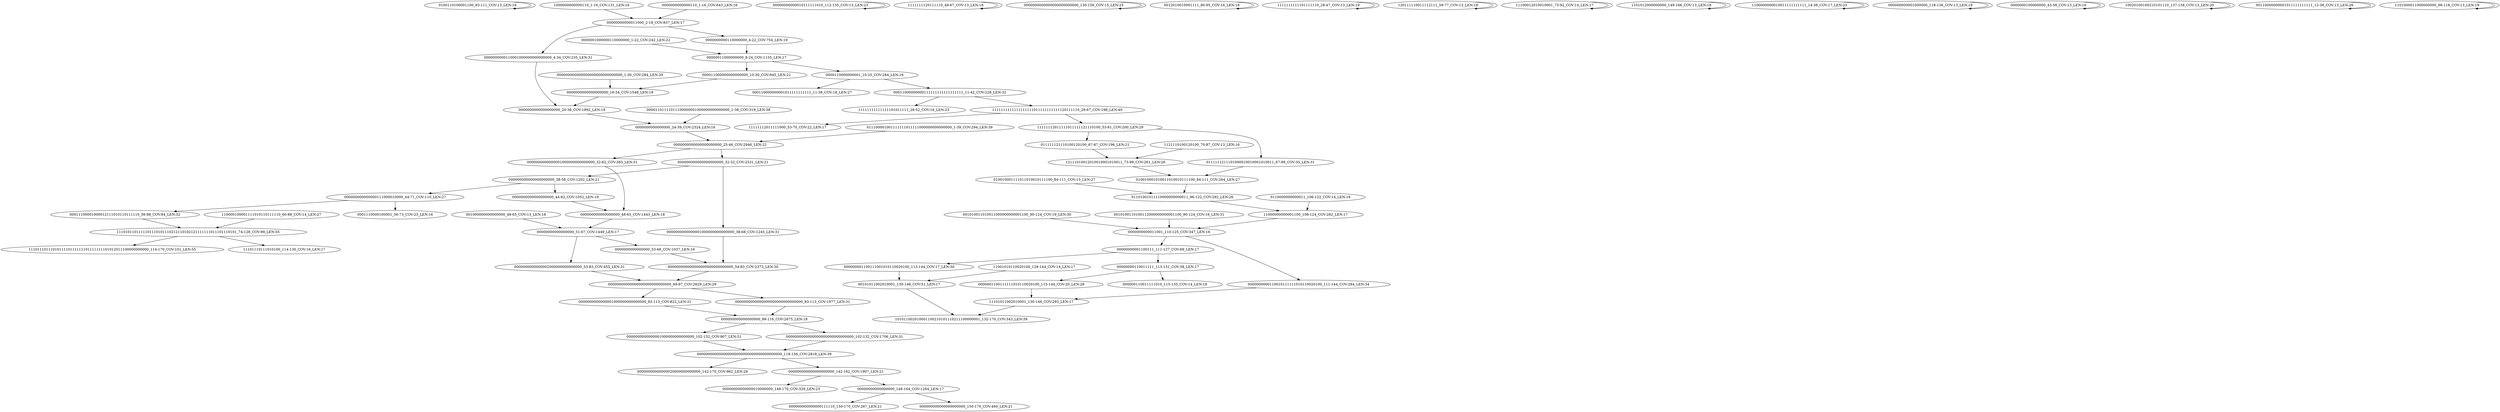 digraph G {
    "0100110100001100_93-111_COV:13_LEN:16" -> "0100110100001100_93-111_COV:13_LEN:16";
    "0000000000000001000000000000000_102-132_COV:907_LEN:31" -> "000000000000000000000000000000000000000_118-156_COV:2818_LEN:39";
    "110000100001111010110111110_60-88_COV:14_LEN:27" -> "1110101101111101110101110212110102121111111011101110101_74-128_COV:99_LEN:55";
    "00000000000000000_51-67_COV:1449_LEN:17" -> "0000000000000000_53-68_COV:1037_LEN:16";
    "00000000000000000_51-67_COV:1449_LEN:17" -> "0000000000000002000000000000000_53-83_COV:455_LEN:31";
    "000000001100111001010110020100_113-144_COV:17_LEN:30" -> "00101011002010001_130-146_COV:51_LEN:17";
    "00000000000010111111010_112-135_COV:13_LEN:23" -> "00000000000010111111010_112-135_COV:13_LEN:23";
    "010010001111011010010111100_84-111_COV:15_LEN:27" -> "01101001011110000000000011_96-122_COV:292_LEN:26";
    "000011000000000000000_10-30_COV:945_LEN:21" -> "0000000000000000000_16-34_COV:1548_LEN:19";
    "1111111120111110_49-67_COV:13_LEN:16" -> "1111111120111110_49-67_COV:13_LEN:16";
    "00011000000000111111111111111111_11-42_COV:228_LEN:32" -> "11111111111111101011111_28-52_COV:16_LEN:23";
    "00011000000000111111111111111111_11-42_COV:228_LEN:32" -> "1111111111111111111011111111111120111110_28-67_COV:198_LEN:40";
    "11101011002010001_130-146_COV:293_LEN:17" -> "101011002010001100210101110211100000001_132-170_COV:343_LEN:39";
    "00000000110011111_113-131_COV:38_LEN:17" -> "0000001100111111010110020100_115-144_COV:20_LEN:28";
    "00000000110011111_113-131_COV:38_LEN:17" -> "000000110011111010_115-135_COV:14_LEN:18";
    "000000000000000000000000000000000000000_118-156_COV:2818_LEN:39" -> "00000000000000020000000000000_142-170_COV:962_LEN:29";
    "000000000000000000000000000000000000000_118-156_COV:2818_LEN:39" -> "000000000000000000000_142-162_COV:1907_LEN:21";
    "001000000000000000_48-65_COV:13_LEN:18" -> "00000000000000000_51-67_COV:1449_LEN:17";
    "0000000000000000000000000_130-156_COV:15_LEN:25" -> "0000000000000000000000000_130-156_COV:15_LEN:25";
    "0012010010001111_80-95_COV:16_LEN:16" -> "0012010010001111_80-95_COV:16_LEN:16";
    "1000000000000110_1-16_COV:131_LEN:16" -> "00000000000011000_2-18_COV:837_LEN:17";
    "1111111111101111110_28-47_COV:13_LEN:19" -> "1111111111101111110_28-47_COV:13_LEN:19";
    "00000000001100111_111-127_COV:69_LEN:17" -> "000000001100111001010110020100_113-144_COV:17_LEN:30";
    "00000000001100111_111-127_COV:69_LEN:17" -> "00000000110011111_113-131_COV:38_LEN:17";
    "010010001010011010010111100_84-111_COV:264_LEN:27" -> "01101001011110000000000011_96-122_COV:292_LEN:26";
    "12111010012010010001010011_73-99_COV:261_LEN:26" -> "010010001010011010010111100_84-111_COV:264_LEN:27";
    "0000000000000000000000000000000_102-132_COV:1706_LEN:31" -> "000000000000000000000000000000000000000_118-156_COV:2818_LEN:39";
    "120111110011112111_59-77_COV:13_LEN:18" -> "120111110011112111_59-77_COV:13_LEN:18";
    "000000000000000000000000000000_54-83_COV:2373_LEN:30" -> "00000000000000000000000000000_69-97_COV:2629_LEN:29";
    "0000000000000001000000000000000_32-62_COV:383_LEN:31" -> "000000000000000000_48-65_COV:1443_LEN:18";
    "0111111211101000010010001010011_67-99_COV:35_LEN:31" -> "010010001010011010010111100_84-111_COV:264_LEN:27";
    "0000000000000001000000000000000_38-68_COV:1245_LEN:31" -> "000000000000000000000000000000_54-83_COV:2373_LEN:30";
    "0000000000000000_53-68_COV:1037_LEN:16" -> "000000000000000000000000000000_54-83_COV:2373_LEN:30";
    "0010100110100112000000000001100_90-124_COV:16_LEN:31" -> "0000000000011001_110-125_COV:347_LEN:16";
    "0000001100111111010110020100_115-144_COV:20_LEN:28" -> "11101011002010001_130-146_COV:293_LEN:17";
    "1121110100120100_70-87_COV:13_LEN:16" -> "12111010012010010001010011_73-99_COV:261_LEN:26";
    "11100012010010001_75-92_COV:14_LEN:17" -> "11100012010010001_75-92_COV:14_LEN:17";
    "000000000000000000000_38-58_COV:1202_LEN:21" -> "0000000000000000000_44-62_COV:1052_LEN:19";
    "000000000000000000000_38-58_COV:1202_LEN:21" -> "000000000000000111000010000_44-71_COV:110_LEN:27";
    "00101011002010001_130-146_COV:51_LEN:17" -> "101011002010001100210101110211100000001_132-170_COV:343_LEN:39";
    "00000000000011000_2-18_COV:837_LEN:17" -> "0000000000110000000_4-22_COV:754_LEN:19";
    "00000000000011000_2-18_COV:837_LEN:17" -> "0000000000110001000000000000000_4-34_COV:235_LEN:31";
    "0000001000000110000000_1-22_COV:242_LEN:22" -> "00000011000000000_8-24_COV:1155_LEN:17";
    "0000000000000000_24-39_COV:2324_LEN:16" -> "0000000000000000000000_25-46_COV:2946_LEN:22";
    "000000000000000000_48-65_COV:1443_LEN:18" -> "00000000000000000_51-67_COV:1449_LEN:17";
    "0000000000000000000_20-38_COV:1892_LEN:19" -> "0000000000000000_24-39_COV:2324_LEN:16";
    "0000000000000000000000_25-46_COV:2946_LEN:22" -> "0000000000000001000000000000000_32-62_COV:383_LEN:31";
    "0000000000000000000000_25-46_COV:2946_LEN:22" -> "000000000000000000000_32-52_COV:2531_LEN:21";
    "0000000000110000000_4-22_COV:754_LEN:19" -> "00000011000000000_8-24_COV:1155_LEN:17";
    "0000000000000110_1-16_COV:643_LEN:16" -> "00000000000011000_2-18_COV:837_LEN:17";
    "0000000000000002000000000000000_53-83_COV:455_LEN:31" -> "00000000000000000000000000000_69-97_COV:2629_LEN:29";
    "0000000000110001000000000000000_4-34_COV:235_LEN:31" -> "0000000000000000000_20-38_COV:1892_LEN:19";
    "0000110000000001_10-25_COV:284_LEN:16" -> "00011000000000111111111111111111_11-42_COV:228_LEN:32";
    "0000110000000001_10-25_COV:284_LEN:16" -> "000110000000001011111111111_11-38_COV:18_LEN:27";
    "11111112011111011111121110100_53-81_COV:200_LEN:29" -> "0111111211101000010010001010011_67-99_COV:35_LEN:31";
    "11111112011111011111121110100_53-81_COV:200_LEN:29" -> "011111121110100120100_67-87_COV:196_LEN:21";
    "1101012000000000_149-166_COV:13_LEN:16" -> "1101012000000000_149-166_COV:13_LEN:16";
    "00000011000000000_8-24_COV:1155_LEN:17" -> "000011000000000000000_10-30_COV:945_LEN:21";
    "00000011000000000_8-24_COV:1155_LEN:17" -> "0000110000000001_10-25_COV:284_LEN:16";
    "1100000000010011111111111_14-38_COV:17_LEN:25" -> "1100000000010011111111111_14-38_COV:17_LEN:25";
    "000000000001000000_118-136_COV:13_LEN:18" -> "000000000001000000_118-136_COV:13_LEN:18";
    "000000000000000000_99-116_COV:2675_LEN:18" -> "0000000000000001000000000000000_102-132_COV:907_LEN:31";
    "000000000000000000_99-116_COV:2675_LEN:18" -> "0000000000000000000000000000000_102-132_COV:1706_LEN:31";
    "00000000000000000000000000000_69-97_COV:2629_LEN:29" -> "0000000000000001000000000000000_83-113_COV:822_LEN:31";
    "00000000000000000000000000000_69-97_COV:2629_LEN:29" -> "0000000000000000000000000000000_83-113_COV:1977_LEN:31";
    "0000000000000001000000000000000_83-113_COV:822_LEN:31" -> "000000000000000000_99-116_COV:2675_LEN:18";
    "011100001001111111011111000000000000000_1-39_COV:294_LEN:39" -> "0000000000000000000000_25-46_COV:2946_LEN:22";
    "0000000000000000000000000000000_83-113_COV:1977_LEN:31" -> "000000000000000000_99-116_COV:2675_LEN:18";
    "000000000000000000000_32-52_COV:2531_LEN:21" -> "0000000000000001000000000000000_38-68_COV:1245_LEN:31";
    "000000000000000000000_32-52_COV:2531_LEN:21" -> "000000000000000000000_38-58_COV:1202_LEN:21";
    "001010011010011000000000001100_90-124_COV:19_LEN:30" -> "0000000000011001_110-125_COV:347_LEN:16";
    "0000000100000000_43-58_COV:13_LEN:16" -> "0000000100000000_43-58_COV:13_LEN:16";
    "000000000000000000000000000000_1-30_COV:284_LEN:30" -> "0000000000000000000_16-34_COV:1548_LEN:19";
    "0000000000110010111111010110020100_111-144_COV:284_LEN:34" -> "11101011002010001_130-146_COV:293_LEN:17";
    "10020100100210101110_137-158_COV:13_LEN:20" -> "10020100100210101110_137-158_COV:13_LEN:20";
    "00110000000001011111111111_12-38_COV:13_LEN:26" -> "00110000000001011111111111_12-38_COV:13_LEN:26";
    "0110000000000011_106-122_COV:14_LEN:16" -> "11000000000001100_108-124_COV:282_LEN:17";
    "00011100001000012111010110111110_56-88_COV:84_LEN:32" -> "1110101101111101110101110212110102121111111011101110101_74-128_COV:99_LEN:55";
    "00001101111011100000001000000000000000_1-38_COV:319_LEN:38" -> "0000000000000000_24-39_COV:2324_LEN:16";
    "000000000000000000000_142-162_COV:1907_LEN:21" -> "00000000000000010000000_148-170_COV:329_LEN:23";
    "000000000000000000000_142-162_COV:1907_LEN:21" -> "00000000000000000_148-164_COV:1264_LEN:17";
    "0000000000000000000_44-62_COV:1052_LEN:19" -> "000000000000000000_48-65_COV:1443_LEN:18";
    "11000000000001100_108-124_COV:282_LEN:17" -> "0000000000011001_110-125_COV:347_LEN:16";
    "011111121110100120100_67-87_COV:196_LEN:21" -> "12111010012010010001010011_73-99_COV:261_LEN:26";
    "01101001011110000000000011_96-122_COV:292_LEN:26" -> "11000000000001100_108-124_COV:282_LEN:17";
    "000000000000000111000010000_44-71_COV:110_LEN:27" -> "0001110000100001_56-73_COV:23_LEN:16";
    "000000000000000111000010000_44-71_COV:110_LEN:27" -> "00011100001000012111010110111110_56-88_COV:84_LEN:32";
    "00000000000000000_148-164_COV:1264_LEN:17" -> "000000000000000111110_150-170_COV:267_LEN:21";
    "00000000000000000_148-164_COV:1264_LEN:17" -> "000000000000000000000_150-170_COV:460_LEN:21";
    "11001010110020100_128-144_COV:14_LEN:17" -> "00101011002010001_130-146_COV:51_LEN:17";
    "1101000011000000000_98-118_COV:13_LEN:19" -> "1101000011000000000_98-118_COV:13_LEN:19";
    "1110101101111101110101110212110102121111111011101110101_74-128_COV:99_LEN:55" -> "11101110111010100_114-130_COV:16_LEN:17";
    "1110101101111101110101110212110102121111111011101110101_74-128_COV:99_LEN:55" -> "1110111011101011110111111101111111101012011100000000000_114-170_COV:101_LEN:55";
    "1111111111111111111011111111111120111110_28-67_COV:198_LEN:40" -> "11111112011111000_53-70_COV:22_LEN:17";
    "1111111111111111111011111111111120111110_28-67_COV:198_LEN:40" -> "11111112011111011111121110100_53-81_COV:200_LEN:29";
    "0000000000000000000_16-34_COV:1548_LEN:19" -> "0000000000000000000_20-38_COV:1892_LEN:19";
    "0000000000011001_110-125_COV:347_LEN:16" -> "00000000001100111_111-127_COV:69_LEN:17";
    "0000000000011001_110-125_COV:347_LEN:16" -> "0000000000110010111111010110020100_111-144_COV:284_LEN:34";
}
